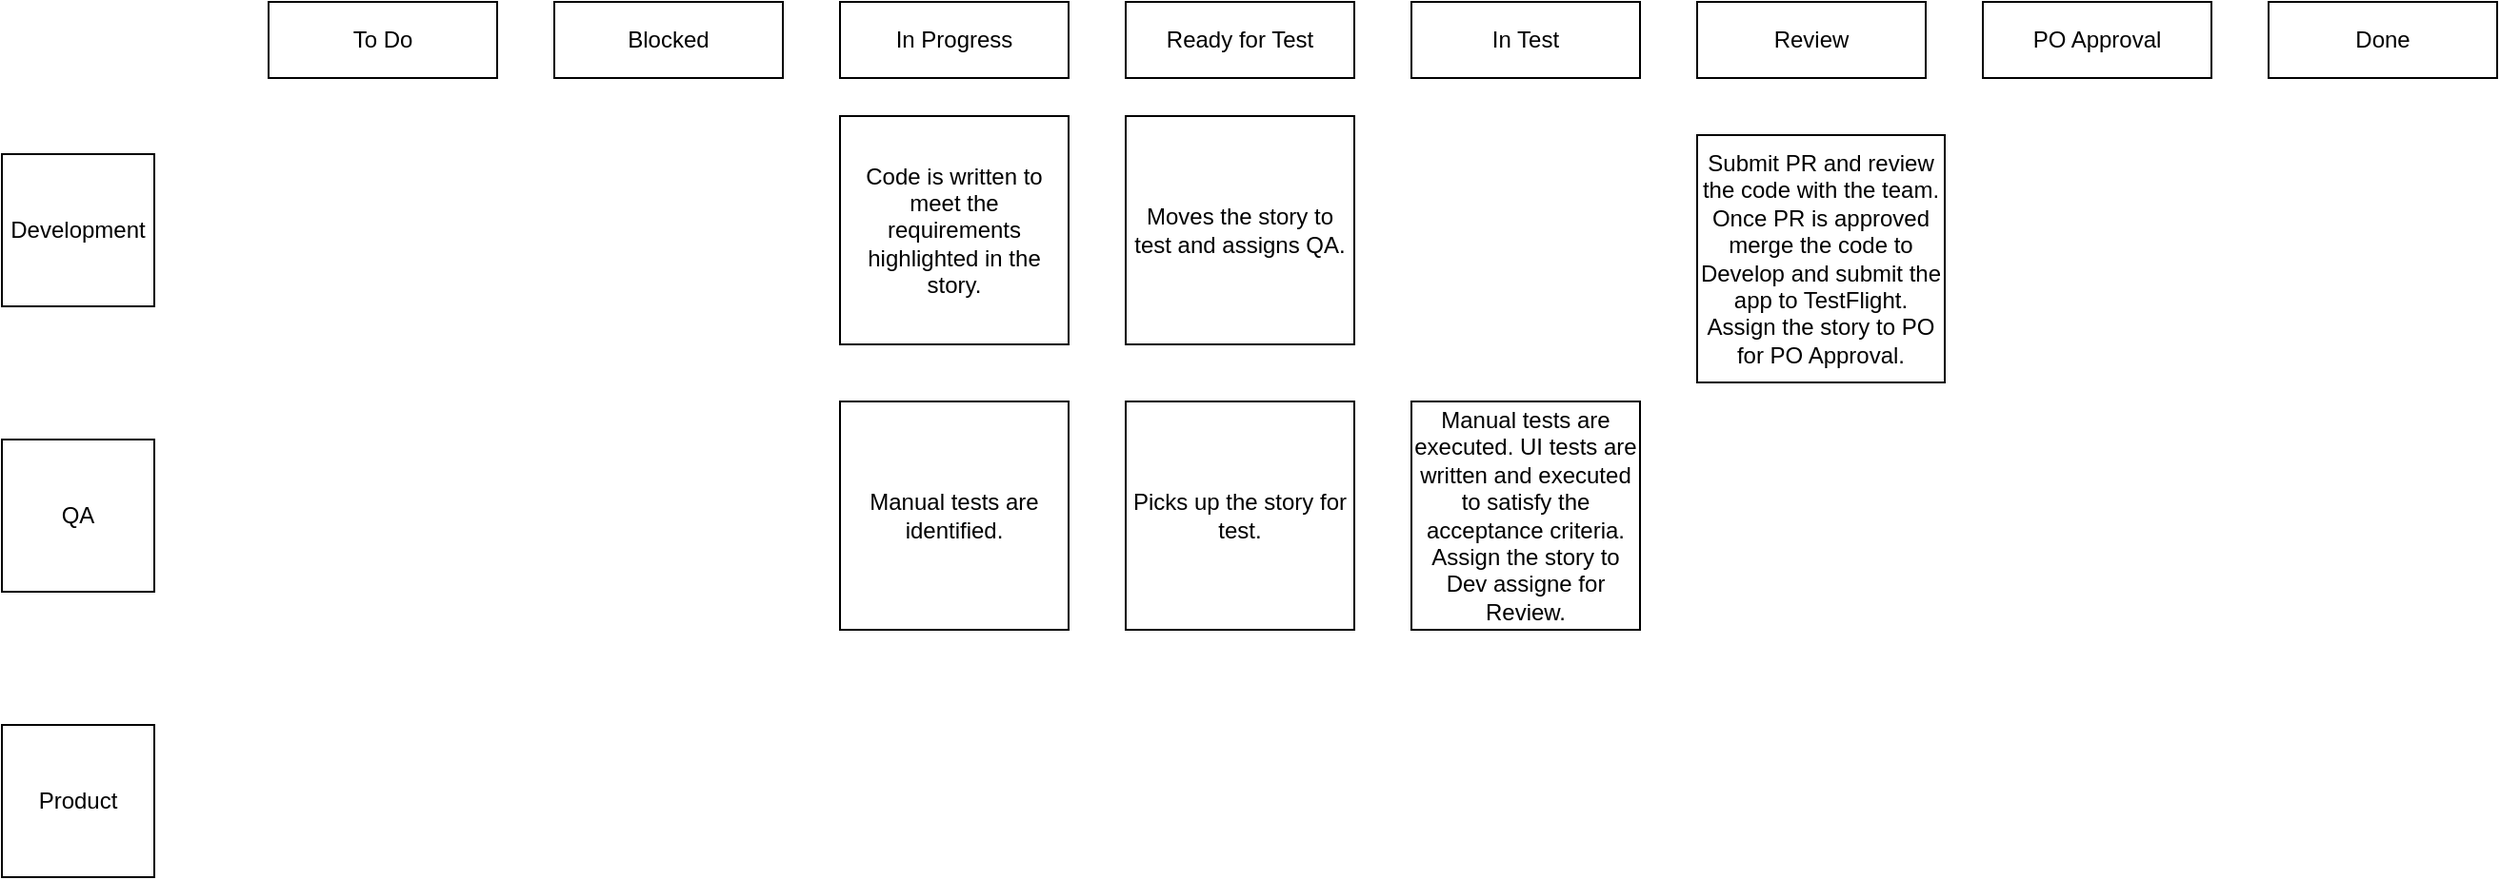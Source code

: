 <mxfile version="13.9.2" type="github">
  <diagram id="xkbQ1Bs2xLJokvP2WdEK" name="Page-1">
    <mxGraphModel dx="2523" dy="934" grid="1" gridSize="10" guides="1" tooltips="1" connect="1" arrows="1" fold="1" page="1" pageScale="1" pageWidth="850" pageHeight="1100" math="0" shadow="0">
      <root>
        <mxCell id="0" />
        <mxCell id="1" parent="0" />
        <mxCell id="RmXKydPQDK2V4iQ8NIrv-1" value="To Do" style="rounded=0;whiteSpace=wrap;html=1;" vertex="1" parent="1">
          <mxGeometry x="80" y="170" width="120" height="40" as="geometry" />
        </mxCell>
        <mxCell id="RmXKydPQDK2V4iQ8NIrv-2" value="Blocked" style="rounded=0;whiteSpace=wrap;html=1;" vertex="1" parent="1">
          <mxGeometry x="230" y="170" width="120" height="40" as="geometry" />
        </mxCell>
        <mxCell id="RmXKydPQDK2V4iQ8NIrv-3" value="In Progress" style="rounded=0;whiteSpace=wrap;html=1;" vertex="1" parent="1">
          <mxGeometry x="380" y="170" width="120" height="40" as="geometry" />
        </mxCell>
        <mxCell id="RmXKydPQDK2V4iQ8NIrv-4" value="Ready for Test" style="rounded=0;whiteSpace=wrap;html=1;" vertex="1" parent="1">
          <mxGeometry x="530" y="170" width="120" height="40" as="geometry" />
        </mxCell>
        <mxCell id="RmXKydPQDK2V4iQ8NIrv-5" value="In Test" style="rounded=0;whiteSpace=wrap;html=1;" vertex="1" parent="1">
          <mxGeometry x="680" y="170" width="120" height="40" as="geometry" />
        </mxCell>
        <mxCell id="RmXKydPQDK2V4iQ8NIrv-6" value="Review" style="rounded=0;whiteSpace=wrap;html=1;" vertex="1" parent="1">
          <mxGeometry x="830" y="170" width="120" height="40" as="geometry" />
        </mxCell>
        <mxCell id="RmXKydPQDK2V4iQ8NIrv-7" value="PO Approval" style="rounded=0;whiteSpace=wrap;html=1;" vertex="1" parent="1">
          <mxGeometry x="980" y="170" width="120" height="40" as="geometry" />
        </mxCell>
        <mxCell id="RmXKydPQDK2V4iQ8NIrv-8" value="Done" style="rounded=0;whiteSpace=wrap;html=1;" vertex="1" parent="1">
          <mxGeometry x="1130" y="170" width="120" height="40" as="geometry" />
        </mxCell>
        <mxCell id="RmXKydPQDK2V4iQ8NIrv-9" value="QA" style="whiteSpace=wrap;html=1;aspect=fixed;" vertex="1" parent="1">
          <mxGeometry x="-60" y="400" width="80" height="80" as="geometry" />
        </mxCell>
        <mxCell id="RmXKydPQDK2V4iQ8NIrv-10" value="Development" style="whiteSpace=wrap;html=1;aspect=fixed;" vertex="1" parent="1">
          <mxGeometry x="-60" y="250" width="80" height="80" as="geometry" />
        </mxCell>
        <mxCell id="RmXKydPQDK2V4iQ8NIrv-11" value="Product" style="whiteSpace=wrap;html=1;aspect=fixed;" vertex="1" parent="1">
          <mxGeometry x="-60" y="550" width="80" height="80" as="geometry" />
        </mxCell>
        <mxCell id="RmXKydPQDK2V4iQ8NIrv-12" value="Moves the story to test and assigns QA." style="whiteSpace=wrap;html=1;aspect=fixed;align=center;" vertex="1" parent="1">
          <mxGeometry x="530" y="230" width="120" height="120" as="geometry" />
        </mxCell>
        <mxCell id="RmXKydPQDK2V4iQ8NIrv-13" value="Code is written to meet the requirements highlighted in the story." style="whiteSpace=wrap;html=1;aspect=fixed;align=center;" vertex="1" parent="1">
          <mxGeometry x="380" y="230" width="120" height="120" as="geometry" />
        </mxCell>
        <mxCell id="RmXKydPQDK2V4iQ8NIrv-14" value="Picks up the story for test." style="whiteSpace=wrap;html=1;aspect=fixed;align=center;" vertex="1" parent="1">
          <mxGeometry x="530" y="380" width="120" height="120" as="geometry" />
        </mxCell>
        <mxCell id="RmXKydPQDK2V4iQ8NIrv-15" value="Manual tests are executed. UI tests are written and executed to satisfy the acceptance criteria. Assign the story to Dev assigne for Review." style="whiteSpace=wrap;html=1;aspect=fixed;align=center;" vertex="1" parent="1">
          <mxGeometry x="680" y="380" width="120" height="120" as="geometry" />
        </mxCell>
        <mxCell id="RmXKydPQDK2V4iQ8NIrv-16" value="Manual tests are identified." style="whiteSpace=wrap;html=1;aspect=fixed;align=center;" vertex="1" parent="1">
          <mxGeometry x="380" y="380" width="120" height="120" as="geometry" />
        </mxCell>
        <mxCell id="RmXKydPQDK2V4iQ8NIrv-17" value="Submit PR and review the code with the team. Once PR is approved merge the code to Develop and submit the app to TestFlight. Assign the story to PO for PO Approval." style="whiteSpace=wrap;html=1;aspect=fixed;align=center;" vertex="1" parent="1">
          <mxGeometry x="830" y="240" width="130" height="130" as="geometry" />
        </mxCell>
      </root>
    </mxGraphModel>
  </diagram>
</mxfile>
